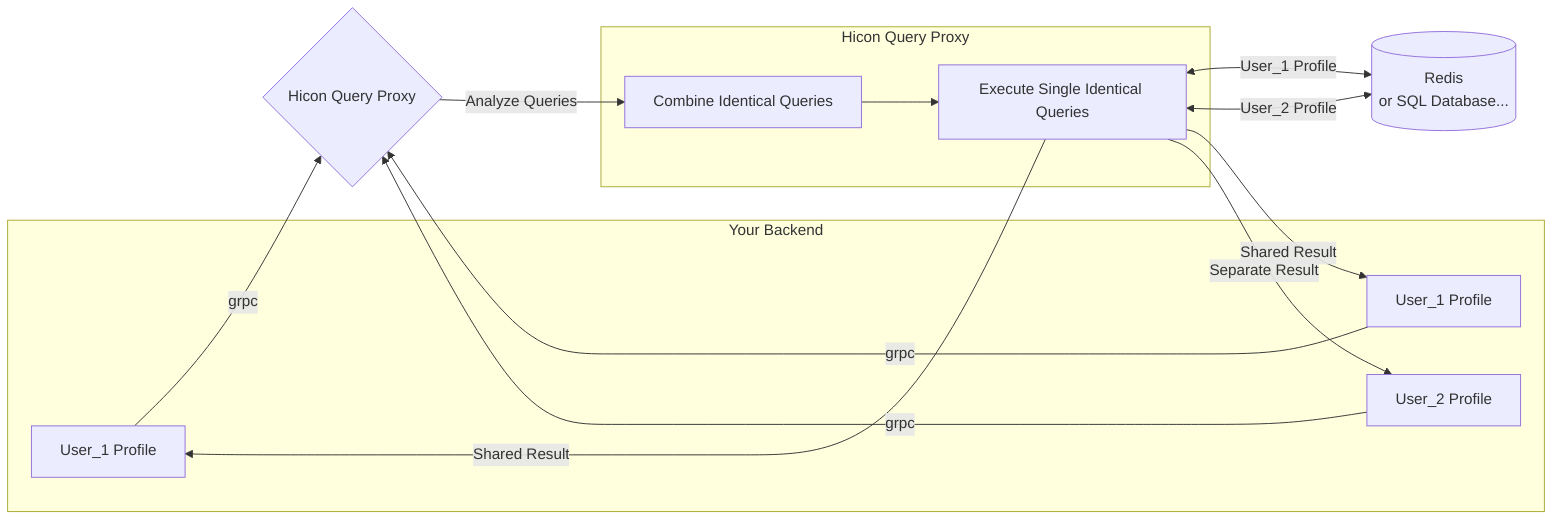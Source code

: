 flowchart LR
subgraph Your Backend
B1[User_1 Profile]
B2[User_1 Profile]
B3[User_2 Profile]
end

QP{Hicon Query Proxy}

subgraph Hicon Query Proxy
direction TB
combine[Combine Identical Queries]
execute[Execute Single Identical Queries]
end

DB[(Redis\nor SQL Database...)]
B1 & B2 -->|grpc| QP
B3 -->|grpc| QP
QP -->|Analyze Queries| combine
combine --> execute
execute <-->|User_1 Profile| DB
execute <-->|User_2 Profile| DB
execute -->|Shared Result| B1
execute -->|Shared Result| B2
execute -->|Separate Result| B3